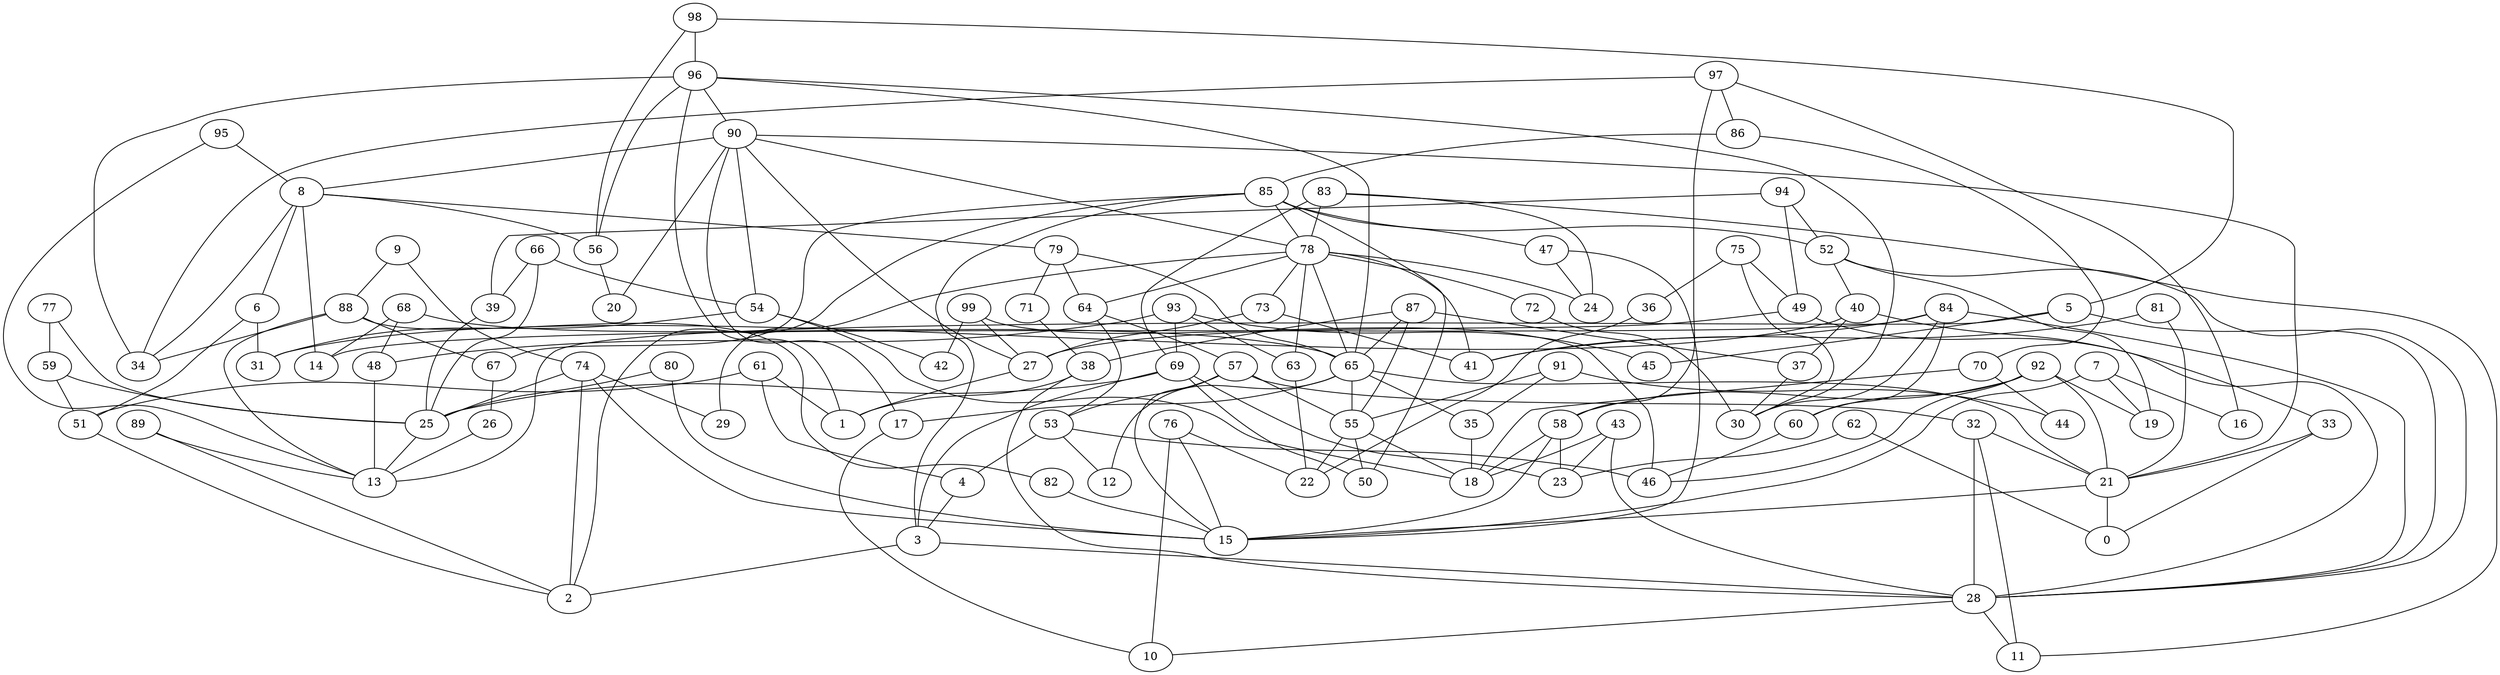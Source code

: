 digraph GG_graph {

subgraph G_graph {
edge [color = black]
"48" -> "13" [dir = none]
"89" -> "13" [dir = none]
"89" -> "2" [dir = none]
"99" -> "27" [dir = none]
"99" -> "46" [dir = none]
"99" -> "42" [dir = none]
"91" -> "55" [dir = none]
"91" -> "35" [dir = none]
"91" -> "44" [dir = none]
"27" -> "1" [dir = none]
"17" -> "10" [dir = none]
"68" -> "65" [dir = none]
"68" -> "14" [dir = none]
"68" -> "48" [dir = none]
"72" -> "30" [dir = none]
"40" -> "33" [dir = none]
"40" -> "37" [dir = none]
"40" -> "31" [dir = none]
"35" -> "18" [dir = none]
"8" -> "56" [dir = none]
"8" -> "79" [dir = none]
"8" -> "6" [dir = none]
"8" -> "14" [dir = none]
"8" -> "34" [dir = none]
"87" -> "65" [dir = none]
"87" -> "55" [dir = none]
"87" -> "38" [dir = none]
"87" -> "37" [dir = none]
"64" -> "57" [dir = none]
"64" -> "53" [dir = none]
"33" -> "0" [dir = none]
"33" -> "21" [dir = none]
"6" -> "51" [dir = none]
"6" -> "31" [dir = none]
"53" -> "4" [dir = none]
"53" -> "46" [dir = none]
"53" -> "12" [dir = none]
"38" -> "1" [dir = none]
"38" -> "28" [dir = none]
"61" -> "1" [dir = none]
"61" -> "51" [dir = none]
"61" -> "4" [dir = none]
"92" -> "46" [dir = none]
"92" -> "19" [dir = none]
"92" -> "58" [dir = none]
"92" -> "21" [dir = none]
"92" -> "60" [dir = none]
"71" -> "38" [dir = none]
"93" -> "48" [dir = none]
"93" -> "69" [dir = none]
"93" -> "45" [dir = none]
"93" -> "63" [dir = none]
"9" -> "88" [dir = none]
"9" -> "74" [dir = none]
"74" -> "2" [dir = none]
"74" -> "15" [dir = none]
"74" -> "29" [dir = none]
"74" -> "25" [dir = none]
"4" -> "3" [dir = none]
"80" -> "25" [dir = none]
"80" -> "15" [dir = none]
"49" -> "27" [dir = none]
"49" -> "28" [dir = none]
"36" -> "22" [dir = none]
"78" -> "72" [dir = none]
"78" -> "29" [dir = none]
"78" -> "63" [dir = none]
"78" -> "41" [dir = none]
"78" -> "65" [dir = none]
"78" -> "64" [dir = none]
"78" -> "24" [dir = none]
"78" -> "73" [dir = none]
"52" -> "28" [dir = none]
"52" -> "40" [dir = none]
"52" -> "19" [dir = none]
"85" -> "52" [dir = none]
"85" -> "50" [dir = none]
"85" -> "67" [dir = none]
"85" -> "2" [dir = none]
"85" -> "47" [dir = none]
"85" -> "78" [dir = none]
"85" -> "3" [dir = none]
"26" -> "13" [dir = none]
"21" -> "15" [dir = none]
"21" -> "0" [dir = none]
"75" -> "49" [dir = none]
"75" -> "30" [dir = none]
"75" -> "36" [dir = none]
"73" -> "27" [dir = none]
"73" -> "41" [dir = none]
"39" -> "25" [dir = none]
"81" -> "21" [dir = none]
"81" -> "41" [dir = none]
"95" -> "8" [dir = none]
"95" -> "13" [dir = none]
"69" -> "23" [dir = none]
"69" -> "3" [dir = none]
"69" -> "25" [dir = none]
"69" -> "50" [dir = none]
"90" -> "54" [dir = none]
"90" -> "20" [dir = none]
"90" -> "21" [dir = none]
"90" -> "78" [dir = none]
"90" -> "8" [dir = none]
"90" -> "17" [dir = none]
"90" -> "27" [dir = none]
"94" -> "39" [dir = none]
"94" -> "49" [dir = none]
"94" -> "52" [dir = none]
"47" -> "24" [dir = none]
"47" -> "15" [dir = none]
"43" -> "23" [dir = none]
"43" -> "18" [dir = none]
"43" -> "28" [dir = none]
"96" -> "1" [dir = none]
"96" -> "65" [dir = none]
"96" -> "30" [dir = none]
"96" -> "34" [dir = none]
"96" -> "90" [dir = none]
"96" -> "56" [dir = none]
"60" -> "46" [dir = none]
"25" -> "13" [dir = none]
"77" -> "25" [dir = none]
"77" -> "59" [dir = none]
"63" -> "22" [dir = none]
"76" -> "10" [dir = none]
"76" -> "15" [dir = none]
"76" -> "22" [dir = none]
"28" -> "10" [dir = none]
"28" -> "11" [dir = none]
"37" -> "30" [dir = none]
"57" -> "15" [dir = none]
"57" -> "53" [dir = none]
"57" -> "32" [dir = none]
"57" -> "55" [dir = none]
"84" -> "30" [dir = none]
"84" -> "28" [dir = none]
"84" -> "41" [dir = none]
"84" -> "60" [dir = none]
"84" -> "14" [dir = none]
"58" -> "18" [dir = none]
"58" -> "15" [dir = none]
"58" -> "23" [dir = none]
"65" -> "12" [dir = none]
"65" -> "55" [dir = none]
"65" -> "17" [dir = none]
"65" -> "21" [dir = none]
"65" -> "35" [dir = none]
"7" -> "19" [dir = none]
"7" -> "15" [dir = none]
"7" -> "16" [dir = none]
"83" -> "69" [dir = none]
"83" -> "11" [dir = none]
"83" -> "78" [dir = none]
"83" -> "24" [dir = none]
"59" -> "51" [dir = none]
"59" -> "25" [dir = none]
"67" -> "26" [dir = none]
"55" -> "18" [dir = none]
"55" -> "22" [dir = none]
"55" -> "50" [dir = none]
"3" -> "28" [dir = none]
"3" -> "2" [dir = none]
"62" -> "23" [dir = none]
"62" -> "0" [dir = none]
"54" -> "31" [dir = none]
"54" -> "42" [dir = none]
"54" -> "18" [dir = none]
"70" -> "44" [dir = none]
"70" -> "18" [dir = none]
"66" -> "39" [dir = none]
"66" -> "25" [dir = none]
"66" -> "54" [dir = none]
"86" -> "85" [dir = none]
"86" -> "70" [dir = none]
"97" -> "16" [dir = none]
"97" -> "34" [dir = none]
"97" -> "58" [dir = none]
"97" -> "86" [dir = none]
"51" -> "2" [dir = none]
"5" -> "45" [dir = none]
"5" -> "13" [dir = none]
"5" -> "28" [dir = none]
"98" -> "56" [dir = none]
"98" -> "96" [dir = none]
"98" -> "5" [dir = none]
"82" -> "15" [dir = none]
"56" -> "20" [dir = none]
"79" -> "65" [dir = none]
"79" -> "64" [dir = none]
"79" -> "71" [dir = none]
"32" -> "28" [dir = none]
"32" -> "21" [dir = none]
"32" -> "11" [dir = none]
"88" -> "13" [dir = none]
"88" -> "34" [dir = none]
"88" -> "82" [dir = none]
"88" -> "67" [dir = none]
}

}
